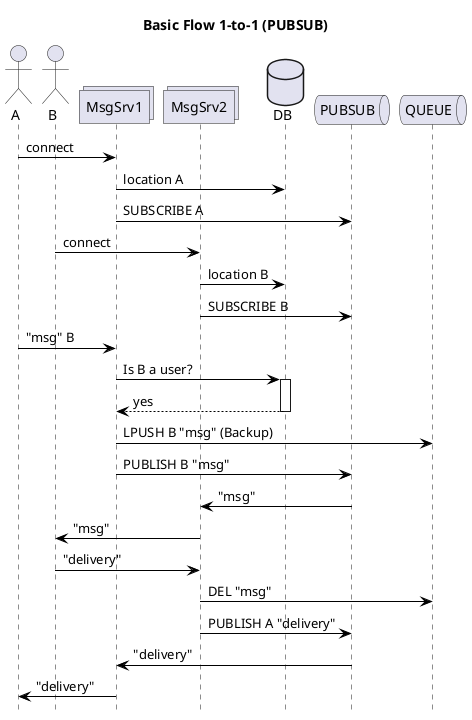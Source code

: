@startuml callflow
skinparam class {
    BackgroundColor White
    ArrowColor Black
    BorderColor Black
    AttributeIconSize 0
}
'skinparam style strictuml
skinparam stereotypeCBackgroundColor White
skinparam stereotypeIBackgroundColor White
skinparam stereotypeEBackgroundColor White
skinparam stereotypeABackgroundColor White
skinparam linetype ortho

title "Basic Flow 1-to-1 (PUBSUB)"
hide footbox

actor A
actor B

collections MsgSrv1
collections MsgSrv2
database DB
queue PUBSUB
queue QUEUE

A -> MsgSrv1 : connect
MsgSrv1 -> DB : location A
MsgSrv1 -> PUBSUB : SUBSCRIBE A

B -> MsgSrv2 : connect
MsgSrv2 -> DB : location B
MsgSrv2 -> PUBSUB : SUBSCRIBE B

A -> MsgSrv1 : "msg" B
MsgSrv1 -> DB ++ : Is B a user?
return yes

MsgSrv1 -> QUEUE : LPUSH B "msg" (Backup)

MsgSrv1 -> PUBSUB : PUBLISH B "msg"

PUBSUB -> MsgSrv2 : "msg"

MsgSrv2 -> B : "msg"

B -> MsgSrv2 : "delivery"

MsgSrv2 -> QUEUE : DEL "msg"

MsgSrv2 -> PUBSUB : PUBLISH A "delivery"

PUBSUB -> MsgSrv1 : "delivery"

MsgSrv1 -> A : "delivery"

@enduml


